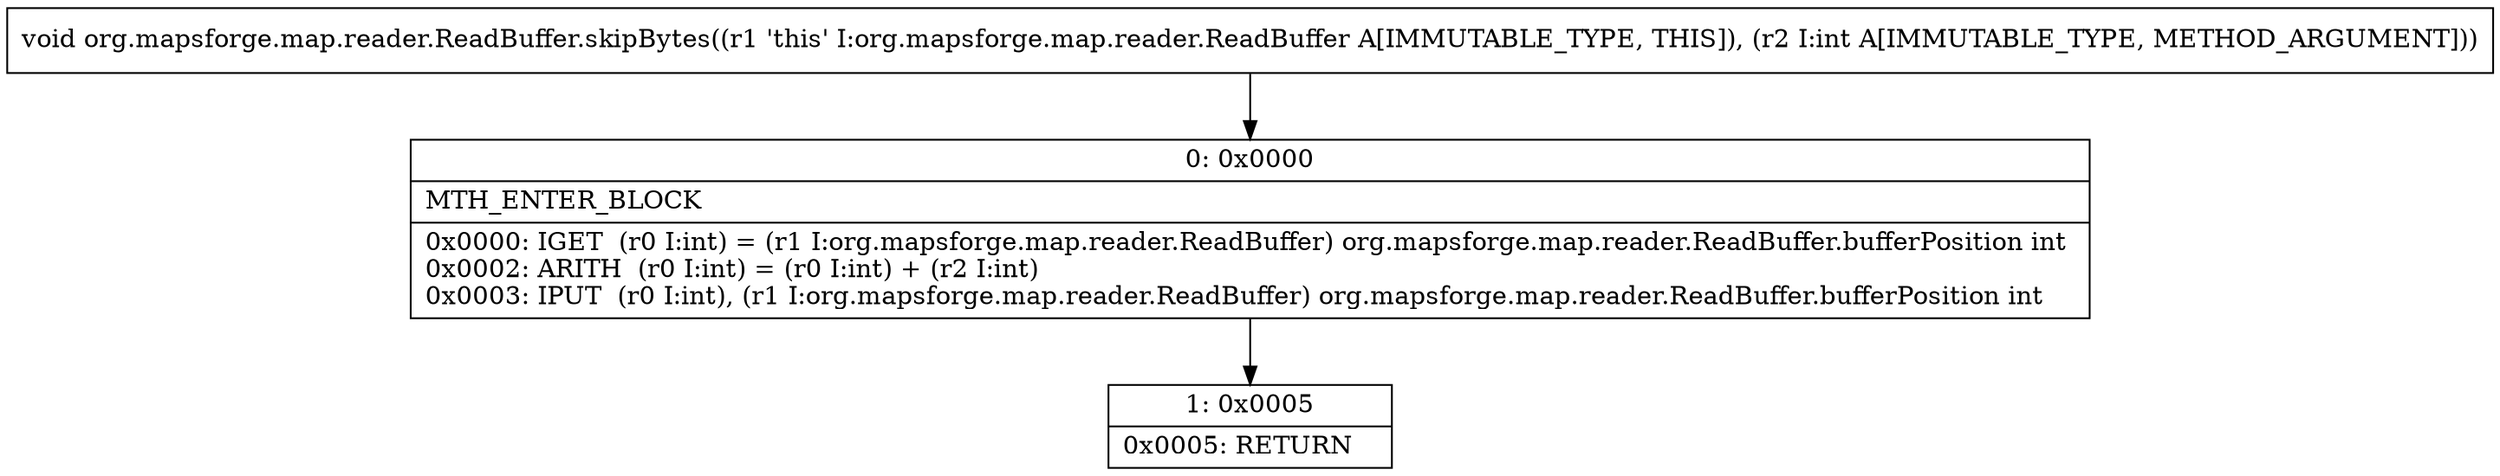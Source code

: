 digraph "CFG fororg.mapsforge.map.reader.ReadBuffer.skipBytes(I)V" {
Node_0 [shape=record,label="{0\:\ 0x0000|MTH_ENTER_BLOCK\l|0x0000: IGET  (r0 I:int) = (r1 I:org.mapsforge.map.reader.ReadBuffer) org.mapsforge.map.reader.ReadBuffer.bufferPosition int \l0x0002: ARITH  (r0 I:int) = (r0 I:int) + (r2 I:int) \l0x0003: IPUT  (r0 I:int), (r1 I:org.mapsforge.map.reader.ReadBuffer) org.mapsforge.map.reader.ReadBuffer.bufferPosition int \l}"];
Node_1 [shape=record,label="{1\:\ 0x0005|0x0005: RETURN   \l}"];
MethodNode[shape=record,label="{void org.mapsforge.map.reader.ReadBuffer.skipBytes((r1 'this' I:org.mapsforge.map.reader.ReadBuffer A[IMMUTABLE_TYPE, THIS]), (r2 I:int A[IMMUTABLE_TYPE, METHOD_ARGUMENT])) }"];
MethodNode -> Node_0;
Node_0 -> Node_1;
}

